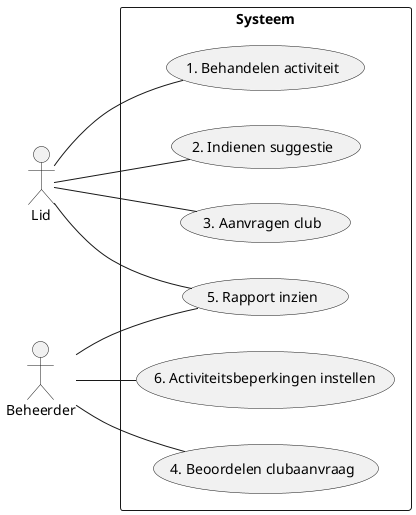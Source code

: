 @startuml usecase
left to right direction

actor "Lid" as lid
actor "Beheerder" as beheerder

rectangle "Systeem" {
  usecase "1. Behandelen activiteit" as uc1
  usecase "2. Indienen suggestie" as uc2
  usecase "3. Aanvragen club" as uc3
  usecase "4. Beoordelen clubaanvraag" as uc4
  usecase "5. Rapport inzien" as uc5
  usecase "6. Activiteitsbeperkingen instellen" as uc6
}

lid -- uc1
lid -- uc2
lid -- uc3

beheerder -- uc4
beheerder -- uc6

lid -- uc5
beheerder -- uc5

@enduml
